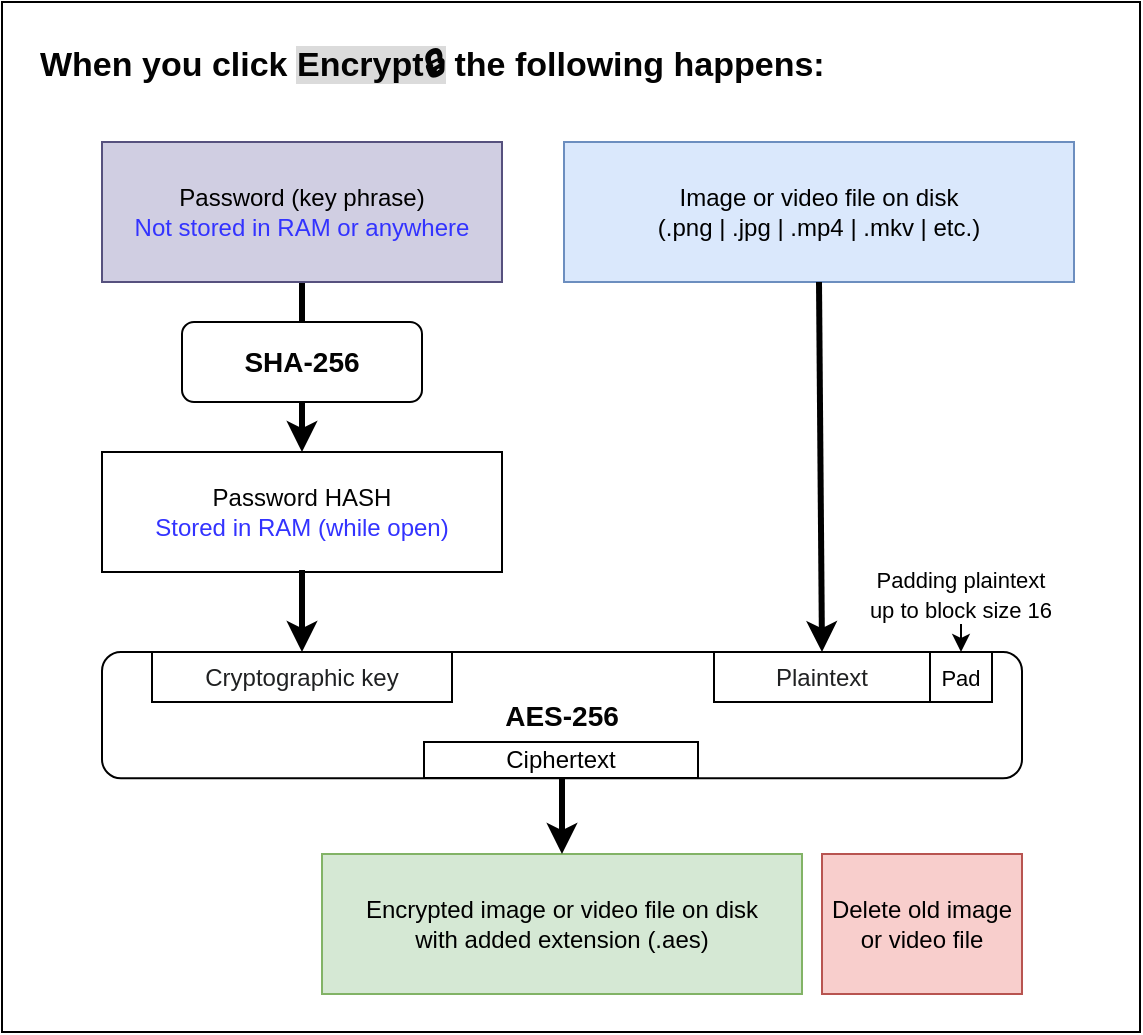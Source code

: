 <mxfile version="20.2.0" type="google"><diagram id="9OpeaMahYbfhMnu0aL5a" name="Page-1"><mxGraphModel grid="0" page="0" gridSize="10" guides="1" tooltips="1" connect="1" arrows="1" fold="1" pageScale="1" pageWidth="850" pageHeight="1100" background="none" math="0" shadow="0"><root><mxCell id="0"/><mxCell id="1" parent="0"/><mxCell id="jl2FB2qMPM-LhbWf8yc4-7" value="" style="rounded=0;whiteSpace=wrap;html=1;" vertex="1" parent="1"><mxGeometry x="190" y="30" width="569" height="515" as="geometry"/></mxCell><mxCell id="jl2FB2qMPM-LhbWf8yc4-10" value="&lt;font color=&quot;#000000&quot;&gt;Image or video file on disk&lt;br&gt;(.png | .jpg | .mp4 | .mkv | etc.)&lt;br&gt;&lt;/font&gt;" style="rounded=0;whiteSpace=wrap;html=1;fillColor=#dae8fc;strokeColor=#6c8ebf;" vertex="1" parent="1"><mxGeometry x="471" y="100" width="255" height="70" as="geometry"/></mxCell><mxCell id="jl2FB2qMPM-LhbWf8yc4-17" value="" style="endArrow=classic;html=1;rounded=0;fontColor=#030303;strokeColor=#000000;exitX=0.5;exitY=1;exitDx=0;exitDy=0;strokeWidth=3;" edge="1" parent="1" target="jl2FB2qMPM-LhbWf8yc4-14"><mxGeometry width="50" height="50" relative="1" as="geometry"><mxPoint x="340" y="168" as="sourcePoint"/><mxPoint x="500" y="280" as="targetPoint"/></mxGeometry></mxCell><mxCell id="jl2FB2qMPM-LhbWf8yc4-13" value="&lt;font color=&quot;#030303&quot; style=&quot;font-size: 14px;&quot;&gt;&lt;b style=&quot;font-size: 14px;&quot;&gt;SHA-256&lt;/b&gt;&lt;/font&gt;" style="rounded=1;whiteSpace=wrap;html=1;fontColor=#8F8F8F;fontSize=14;" vertex="1" parent="1"><mxGeometry x="280" y="190" width="120" height="40" as="geometry"/></mxCell><mxCell id="jl2FB2qMPM-LhbWf8yc4-19" value="" style="group" connectable="0" vertex="1" parent="1"><mxGeometry x="220" y="255" width="240" height="60" as="geometry"/></mxCell><mxCell id="jl2FB2qMPM-LhbWf8yc4-14" value="Password HASH&lt;br&gt;&lt;span style=&quot;color: rgb(51, 51, 255);&quot;&gt;Stored in RAM (while open)&lt;/span&gt;" style="rounded=0;whiteSpace=wrap;html=1;fontColor=#030303;" vertex="1" parent="jl2FB2qMPM-LhbWf8yc4-19"><mxGeometry x="20" width="200" height="60" as="geometry"/></mxCell><mxCell id="jl2FB2qMPM-LhbWf8yc4-20" value="" style="endArrow=classic;html=1;rounded=0;fontColor=#030303;strokeColor=#000000;strokeWidth=3;exitX=0.5;exitY=1;exitDx=0;exitDy=0;entryX=0.5;entryY=0;entryDx=0;entryDy=0;startArrow=none;" edge="1" parent="1" source="jl2FB2qMPM-LhbWf8yc4-10" target="jl2FB2qMPM-LhbWf8yc4-24"><mxGeometry width="50" height="50" relative="1" as="geometry"><mxPoint x="600" y="315" as="sourcePoint"/><mxPoint x="500" y="280" as="targetPoint"/></mxGeometry></mxCell><mxCell id="jl2FB2qMPM-LhbWf8yc4-21" value="" style="endArrow=classic;html=1;rounded=0;fontColor=#030303;strokeColor=#000000;strokeWidth=3;exitX=0.5;exitY=1;exitDx=0;exitDy=0;entryX=0.5;entryY=0;entryDx=0;entryDy=0;" edge="1" parent="1" target="jl2FB2qMPM-LhbWf8yc4-22"><mxGeometry width="50" height="50" relative="1" as="geometry"><mxPoint x="340" y="314" as="sourcePoint"/><mxPoint x="350" y="340" as="targetPoint"/></mxGeometry></mxCell><mxCell id="jl2FB2qMPM-LhbWf8yc4-23" value="" style="group;fontStyle=1;fontSize=25;" connectable="0" vertex="1" parent="1"><mxGeometry x="240" y="355" width="460" height="101" as="geometry"/></mxCell><mxCell id="jl2FB2qMPM-LhbWf8yc4-16" value="&lt;b&gt;&lt;font style=&quot;font-size: 14px;&quot;&gt;AES-256&lt;/font&gt;&lt;/b&gt;" style="rounded=1;whiteSpace=wrap;html=1;fontColor=#030303;" vertex="1" parent="jl2FB2qMPM-LhbWf8yc4-23"><mxGeometry width="460" height="63.125" as="geometry"/></mxCell><mxCell id="jl2FB2qMPM-LhbWf8yc4-22" value="&lt;font face=&quot;sans-serif&quot; color=&quot;#202122&quot;&gt;Cryptographic key&lt;/font&gt;" style="rounded=0;whiteSpace=wrap;html=1;fontColor=#030303;" vertex="1" parent="jl2FB2qMPM-LhbWf8yc4-23"><mxGeometry x="25" width="150" height="25" as="geometry"/></mxCell><mxCell id="jl2FB2qMPM-LhbWf8yc4-24" value="&lt;span style=&quot;color: rgb(32, 33, 34); font-family: sans-serif;&quot;&gt;&lt;font style=&quot;font-size: 12px;&quot;&gt;Plaintext&lt;/font&gt;&lt;/span&gt;" style="rounded=0;whiteSpace=wrap;html=1;fontSize=12;fontColor=#030303;" vertex="1" parent="jl2FB2qMPM-LhbWf8yc4-23"><mxGeometry x="306" width="108" height="25" as="geometry"/></mxCell><mxCell id="jl2FB2qMPM-LhbWf8yc4-25" value="Encrypted image or video file on disk&lt;br&gt;with added extension (.aes)" style="rounded=0;whiteSpace=wrap;html=1;fontSize=12;fillColor=#d5e8d4;strokeColor=#82b366;" vertex="1" parent="1"><mxGeometry x="350" y="456" width="240" height="70" as="geometry"/></mxCell><mxCell id="jl2FB2qMPM-LhbWf8yc4-26" value="" style="endArrow=classic;html=1;rounded=0;fontSize=12;fontColor=#030303;strokeColor=#000000;strokeWidth=3;exitX=0.5;exitY=1;exitDx=0;exitDy=0;entryX=0.5;entryY=0;entryDx=0;entryDy=0;" edge="1" parent="1" source="jl2FB2qMPM-LhbWf8yc4-16" target="jl2FB2qMPM-LhbWf8yc4-25"><mxGeometry width="50" height="50" relative="1" as="geometry"><mxPoint x="450" y="330" as="sourcePoint"/><mxPoint x="500" y="280" as="targetPoint"/></mxGeometry></mxCell><mxCell id="jl2FB2qMPM-LhbWf8yc4-27" value="Delete old image or video file" style="rounded=0;whiteSpace=wrap;html=1;fontSize=12;fillColor=#f8cecc;strokeColor=#b85450;" vertex="1" parent="1"><mxGeometry x="600" y="456" width="100" height="70" as="geometry"/></mxCell><mxCell id="jl2FB2qMPM-LhbWf8yc4-1" value="Password (key phrase)&lt;br&gt;&lt;span style=&quot;color: rgb(51, 51, 255);&quot;&gt;Not stored in RAM or anywhere&lt;/span&gt;" style="rounded=0;whiteSpace=wrap;html=1;fillColor=#d0cee2;strokeColor=#56517e;" vertex="1" parent="1"><mxGeometry x="240" y="100" width="200" height="70" as="geometry"/></mxCell><mxCell id="jl2FB2qMPM-LhbWf8yc4-30" value="When you click &lt;span style=&quot;background-color: rgb(219, 219, 219);&quot;&gt;Encrypt🔒&lt;/span&gt; the following happens:" style="text;html=1;strokeColor=none;fillColor=none;align=left;verticalAlign=middle;whiteSpace=wrap;rounded=0;fontSize=17;fontColor=#030303;fontStyle=1" vertex="1" parent="1"><mxGeometry x="207" y="47" width="450" height="30" as="geometry"/></mxCell><mxCell id="25SzWzGhJZr7yEqp-sBK-6" value="Ciphertext" style="rounded=0;whiteSpace=wrap;html=1;" vertex="1" parent="1"><mxGeometry x="401" y="400" width="137" height="18" as="geometry"/></mxCell><mxCell id="25SzWzGhJZr7yEqp-sBK-7" value="&lt;font style=&quot;font-size: 11px;&quot;&gt;Padding plaintext up to block size 16&lt;/font&gt;" style="text;html=1;strokeColor=none;fillColor=none;align=center;verticalAlign=middle;whiteSpace=wrap;rounded=0;" vertex="1" parent="1"><mxGeometry x="621" y="311" width="97" height="30" as="geometry"/></mxCell><mxCell id="25SzWzGhJZr7yEqp-sBK-8" value="" style="endArrow=classic;html=1;rounded=0;fontSize=11;exitX=0.5;exitY=1;exitDx=0;exitDy=0;entryX=0.5;entryY=0;entryDx=0;entryDy=0;" edge="1" parent="1" source="25SzWzGhJZr7yEqp-sBK-7" target="25SzWzGhJZr7yEqp-sBK-9"><mxGeometry width="50" height="50" relative="1" as="geometry"><mxPoint x="487" y="326" as="sourcePoint"/><mxPoint x="808" y="368" as="targetPoint"/></mxGeometry></mxCell><mxCell id="25SzWzGhJZr7yEqp-sBK-9" value="Pad" style="rounded=0;whiteSpace=wrap;html=1;fontSize=11;" vertex="1" parent="1"><mxGeometry x="654" y="355" width="31" height="25" as="geometry"/></mxCell></root></mxGraphModel></diagram></mxfile>
